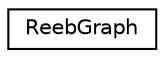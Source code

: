 digraph G
{
  edge [fontname="Helvetica",fontsize="10",labelfontname="Helvetica",labelfontsize="10"];
  node [fontname="Helvetica",fontsize="10",shape=record];
  rankdir=LR;
  Node1 [label="ReebGraph",height=0.2,width=0.4,color="black", fillcolor="white", style="filled",URL="$d3/d02/structReebGraph.html"];
}
